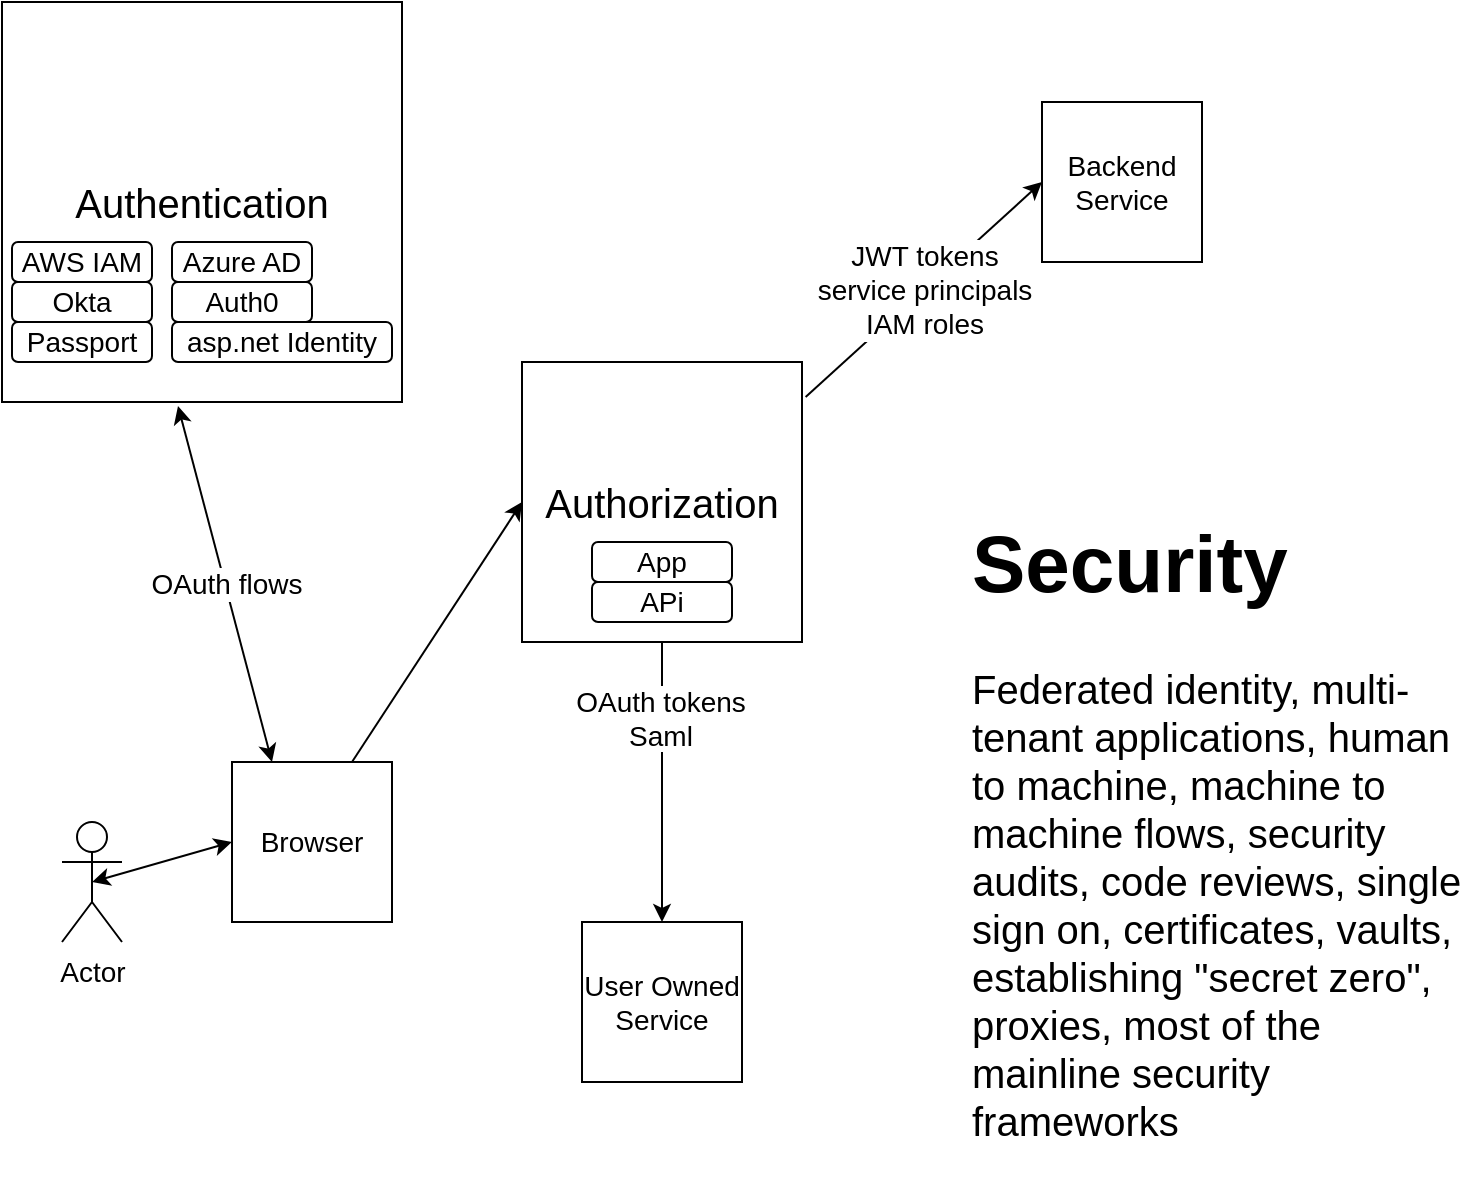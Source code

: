 <mxfile version="10.6.6" type="device"><diagram id="OyEG92QxdKb0xQl2zALE" name="Page-1"><mxGraphModel dx="918" dy="629" grid="1" gridSize="10" guides="1" tooltips="1" connect="1" arrows="1" fold="1" page="1" pageScale="1" pageWidth="850" pageHeight="1100" math="0" shadow="0"><root><mxCell id="0"/><mxCell id="1" parent="0"/><mxCell id="FFBqlmtrxXv_9uIEXlOe-1" value="Authentication" style="whiteSpace=wrap;html=1;aspect=fixed;fontSize=20;" vertex="1" parent="1"><mxGeometry x="20" y="20" width="200" height="200" as="geometry"/></mxCell><mxCell id="FFBqlmtrxXv_9uIEXlOe-2" value="AWS IAM" style="rounded=1;whiteSpace=wrap;html=1;fontSize=14;" vertex="1" parent="1"><mxGeometry x="25" y="140" width="70" height="20" as="geometry"/></mxCell><mxCell id="FFBqlmtrxXv_9uIEXlOe-3" value="Azure AD" style="rounded=1;whiteSpace=wrap;html=1;fontSize=14;" vertex="1" parent="1"><mxGeometry x="105" y="140" width="70" height="20" as="geometry"/></mxCell><mxCell id="FFBqlmtrxXv_9uIEXlOe-5" value="Okta" style="rounded=1;whiteSpace=wrap;html=1;fontSize=14;" vertex="1" parent="1"><mxGeometry x="25" y="160" width="70" height="20" as="geometry"/></mxCell><mxCell id="FFBqlmtrxXv_9uIEXlOe-6" value="Auth0" style="rounded=1;whiteSpace=wrap;html=1;fontSize=14;" vertex="1" parent="1"><mxGeometry x="105" y="160" width="70" height="20" as="geometry"/></mxCell><mxCell id="FFBqlmtrxXv_9uIEXlOe-7" value="Passport" style="rounded=1;whiteSpace=wrap;html=1;fontSize=14;" vertex="1" parent="1"><mxGeometry x="25" y="180" width="70" height="20" as="geometry"/></mxCell><mxCell id="FFBqlmtrxXv_9uIEXlOe-8" value="asp.net Identity" style="rounded=1;whiteSpace=wrap;html=1;fontSize=14;" vertex="1" parent="1"><mxGeometry x="105" y="180" width="110" height="20" as="geometry"/></mxCell><mxCell id="FFBqlmtrxXv_9uIEXlOe-9" value="Actor" style="shape=umlActor;verticalLabelPosition=bottom;labelBackgroundColor=#ffffff;verticalAlign=top;html=1;outlineConnect=0;fontSize=14;" vertex="1" parent="1"><mxGeometry x="50" y="430" width="30" height="60" as="geometry"/></mxCell><mxCell id="FFBqlmtrxXv_9uIEXlOe-10" value="Browser" style="whiteSpace=wrap;html=1;aspect=fixed;fontSize=14;" vertex="1" parent="1"><mxGeometry x="135" y="400" width="80" height="80" as="geometry"/></mxCell><mxCell id="FFBqlmtrxXv_9uIEXlOe-11" value="Authorization" style="whiteSpace=wrap;html=1;aspect=fixed;fontSize=20;" vertex="1" parent="1"><mxGeometry x="280" y="200" width="140" height="140" as="geometry"/></mxCell><mxCell id="FFBqlmtrxXv_9uIEXlOe-12" value="Backend Service" style="whiteSpace=wrap;html=1;aspect=fixed;fontSize=14;" vertex="1" parent="1"><mxGeometry x="540" y="70" width="80" height="80" as="geometry"/></mxCell><mxCell id="FFBqlmtrxXv_9uIEXlOe-13" value="User Owned Service&lt;br&gt;" style="whiteSpace=wrap;html=1;aspect=fixed;fontSize=14;" vertex="1" parent="1"><mxGeometry x="310" y="480" width="80" height="80" as="geometry"/></mxCell><mxCell id="FFBqlmtrxXv_9uIEXlOe-14" value="JWT tokens&lt;br&gt;service principals&lt;br&gt;IAM roles&lt;br&gt;" style="endArrow=classic;html=1;fontSize=14;exitX=1.013;exitY=0.125;exitDx=0;exitDy=0;exitPerimeter=0;entryX=0;entryY=0.5;entryDx=0;entryDy=0;" edge="1" parent="1" source="FFBqlmtrxXv_9uIEXlOe-11" target="FFBqlmtrxXv_9uIEXlOe-12"><mxGeometry width="50" height="50" relative="1" as="geometry"><mxPoint x="425" y="230" as="sourcePoint"/><mxPoint x="475" y="180" as="targetPoint"/></mxGeometry></mxCell><mxCell id="FFBqlmtrxXv_9uIEXlOe-15" value="" style="endArrow=classic;html=1;fontSize=14;entryX=0.5;entryY=0;entryDx=0;entryDy=0;exitX=0.5;exitY=1;exitDx=0;exitDy=0;" edge="1" parent="1" source="FFBqlmtrxXv_9uIEXlOe-11" target="FFBqlmtrxXv_9uIEXlOe-13"><mxGeometry width="50" height="50" relative="1" as="geometry"><mxPoint x="330" y="380" as="sourcePoint"/><mxPoint x="380" y="330" as="targetPoint"/></mxGeometry></mxCell><mxCell id="FFBqlmtrxXv_9uIEXlOe-16" value="OAuth tokens&lt;br&gt;Saml&lt;br&gt;" style="text;html=1;resizable=0;points=[];align=center;verticalAlign=middle;labelBackgroundColor=#ffffff;fontSize=14;" vertex="1" connectable="0" parent="FFBqlmtrxXv_9uIEXlOe-15"><mxGeometry x="-0.46" y="-1" relative="1" as="geometry"><mxPoint as="offset"/></mxGeometry></mxCell><mxCell id="FFBqlmtrxXv_9uIEXlOe-17" value="" style="endArrow=classic;html=1;fontSize=14;entryX=0;entryY=0.5;entryDx=0;entryDy=0;exitX=0.75;exitY=0;exitDx=0;exitDy=0;" edge="1" parent="1" source="FFBqlmtrxXv_9uIEXlOe-10" target="FFBqlmtrxXv_9uIEXlOe-11"><mxGeometry width="50" height="50" relative="1" as="geometry"><mxPoint x="230" y="370" as="sourcePoint"/><mxPoint x="280" y="320" as="targetPoint"/></mxGeometry></mxCell><mxCell id="FFBqlmtrxXv_9uIEXlOe-18" value="OAuth flows" style="endArrow=classic;startArrow=classic;html=1;fontSize=14;entryX=0.44;entryY=1.01;entryDx=0;entryDy=0;entryPerimeter=0;exitX=0.25;exitY=0;exitDx=0;exitDy=0;" edge="1" parent="1" source="FFBqlmtrxXv_9uIEXlOe-10" target="FFBqlmtrxXv_9uIEXlOe-1"><mxGeometry width="50" height="50" relative="1" as="geometry"><mxPoint x="70" y="330" as="sourcePoint"/><mxPoint x="120" y="280" as="targetPoint"/></mxGeometry></mxCell><mxCell id="FFBqlmtrxXv_9uIEXlOe-19" value="APi" style="rounded=1;whiteSpace=wrap;html=1;fontSize=14;" vertex="1" parent="1"><mxGeometry x="315" y="310" width="70" height="20" as="geometry"/></mxCell><mxCell id="FFBqlmtrxXv_9uIEXlOe-20" value="App" style="rounded=1;whiteSpace=wrap;html=1;fontSize=14;" vertex="1" parent="1"><mxGeometry x="315" y="290" width="70" height="20" as="geometry"/></mxCell><mxCell id="FFBqlmtrxXv_9uIEXlOe-21" value="&lt;h1&gt;Security&lt;/h1&gt;&lt;p&gt;Federated identity, multi-tenant applications, human to machine, machine to machine flows, security audits, code reviews, single sign on, certificates, vaults, establishing &quot;secret zero&quot;, proxies, most of the mainline security frameworks&lt;/p&gt;" style="text;html=1;strokeColor=none;fillColor=none;spacing=5;spacingTop=-20;whiteSpace=wrap;overflow=hidden;rounded=0;fontSize=20;" vertex="1" parent="1"><mxGeometry x="500" y="260" width="260" height="360" as="geometry"/></mxCell><mxCell id="FFBqlmtrxXv_9uIEXlOe-22" value="" style="endArrow=classic;startArrow=classic;html=1;fontSize=20;entryX=0;entryY=0.5;entryDx=0;entryDy=0;exitX=0.5;exitY=0.5;exitDx=0;exitDy=0;exitPerimeter=0;" edge="1" parent="1" source="FFBqlmtrxXv_9uIEXlOe-9" target="FFBqlmtrxXv_9uIEXlOe-10"><mxGeometry width="50" height="50" relative="1" as="geometry"><mxPoint x="80" y="465" as="sourcePoint"/><mxPoint x="130" y="415" as="targetPoint"/></mxGeometry></mxCell></root></mxGraphModel></diagram></mxfile>